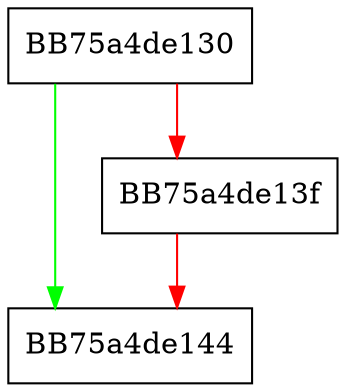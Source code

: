 digraph isBinaryTreeNode {
  node [shape="box"];
  graph [splines=ortho];
  BB75a4de130 -> BB75a4de144 [color="green"];
  BB75a4de130 -> BB75a4de13f [color="red"];
  BB75a4de13f -> BB75a4de144 [color="red"];
}